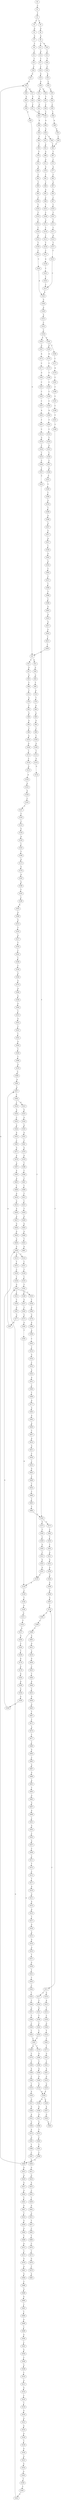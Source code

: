 strict digraph  {
	S0 -> S1 [ label = C ];
	S1 -> S2 [ label = T ];
	S2 -> S3 [ label = G ];
	S2 -> S4 [ label = C ];
	S3 -> S5 [ label = G ];
	S4 -> S6 [ label = G ];
	S5 -> S7 [ label = G ];
	S6 -> S8 [ label = G ];
	S7 -> S9 [ label = T ];
	S8 -> S10 [ label = G ];
	S8 -> S11 [ label = C ];
	S9 -> S12 [ label = C ];
	S10 -> S13 [ label = C ];
	S11 -> S14 [ label = A ];
	S12 -> S15 [ label = C ];
	S13 -> S16 [ label = T ];
	S14 -> S17 [ label = C ];
	S15 -> S18 [ label = C ];
	S16 -> S19 [ label = C ];
	S17 -> S20 [ label = C ];
	S18 -> S21 [ label = G ];
	S19 -> S22 [ label = A ];
	S20 -> S23 [ label = G ];
	S21 -> S24 [ label = A ];
	S22 -> S25 [ label = C ];
	S23 -> S26 [ label = A ];
	S24 -> S27 [ label = G ];
	S24 -> S28 [ label = A ];
	S25 -> S29 [ label = G ];
	S26 -> S30 [ label = G ];
	S26 -> S31 [ label = A ];
	S27 -> S32 [ label = T ];
	S28 -> S33 [ label = G ];
	S29 -> S34 [ label = T ];
	S30 -> S35 [ label = T ];
	S31 -> S36 [ label = T ];
	S32 -> S37 [ label = C ];
	S33 -> S38 [ label = T ];
	S34 -> S39 [ label = C ];
	S35 -> S40 [ label = C ];
	S36 -> S41 [ label = G ];
	S37 -> S42 [ label = C ];
	S38 -> S43 [ label = C ];
	S39 -> S44 [ label = C ];
	S40 -> S42 [ label = C ];
	S41 -> S45 [ label = T ];
	S42 -> S46 [ label = A ];
	S43 -> S47 [ label = G ];
	S44 -> S48 [ label = A ];
	S45 -> S49 [ label = A ];
	S46 -> S50 [ label = G ];
	S47 -> S51 [ label = C ];
	S47 -> S52 [ label = A ];
	S48 -> S53 [ label = G ];
	S49 -> S54 [ label = G ];
	S50 -> S55 [ label = T ];
	S50 -> S56 [ label = C ];
	S51 -> S57 [ label = G ];
	S52 -> S58 [ label = G ];
	S53 -> S59 [ label = C ];
	S54 -> S60 [ label = T ];
	S55 -> S61 [ label = A ];
	S56 -> S62 [ label = T ];
	S57 -> S63 [ label = G ];
	S58 -> S64 [ label = G ];
	S59 -> S62 [ label = T ];
	S60 -> S65 [ label = T ];
	S61 -> S66 [ label = G ];
	S62 -> S67 [ label = T ];
	S63 -> S68 [ label = C ];
	S64 -> S69 [ label = T ];
	S65 -> S70 [ label = T ];
	S66 -> S71 [ label = G ];
	S67 -> S72 [ label = C ];
	S68 -> S73 [ label = T ];
	S69 -> S74 [ label = A ];
	S70 -> S75 [ label = C ];
	S71 -> S76 [ label = G ];
	S72 -> S77 [ label = A ];
	S73 -> S78 [ label = A ];
	S74 -> S79 [ label = T ];
	S75 -> S80 [ label = A ];
	S76 -> S81 [ label = T ];
	S77 -> S82 [ label = C ];
	S78 -> S83 [ label = T ];
	S79 -> S84 [ label = A ];
	S80 -> S85 [ label = C ];
	S81 -> S86 [ label = C ];
	S82 -> S87 [ label = G ];
	S83 -> S88 [ label = A ];
	S84 -> S89 [ label = A ];
	S85 -> S90 [ label = T ];
	S86 -> S91 [ label = A ];
	S87 -> S92 [ label = C ];
	S88 -> S93 [ label = G ];
	S89 -> S94 [ label = G ];
	S90 -> S95 [ label = C ];
	S91 -> S96 [ label = C ];
	S92 -> S97 [ label = C ];
	S93 -> S98 [ label = T ];
	S94 -> S99 [ label = T ];
	S95 -> S100 [ label = C ];
	S96 -> S101 [ label = T ];
	S97 -> S102 [ label = C ];
	S98 -> S103 [ label = A ];
	S99 -> S104 [ label = C ];
	S100 -> S105 [ label = T ];
	S101 -> S106 [ label = C ];
	S102 -> S107 [ label = T ];
	S103 -> S108 [ label = G ];
	S104 -> S109 [ label = G ];
	S105 -> S110 [ label = T ];
	S106 -> S111 [ label = G ];
	S107 -> S112 [ label = T ];
	S108 -> S113 [ label = C ];
	S109 -> S114 [ label = T ];
	S110 -> S115 [ label = T ];
	S111 -> S116 [ label = C ];
	S112 -> S117 [ label = C ];
	S113 -> S118 [ label = C ];
	S114 -> S119 [ label = G ];
	S115 -> S120 [ label = C ];
	S116 -> S121 [ label = T ];
	S117 -> S122 [ label = A ];
	S118 -> S123 [ label = G ];
	S119 -> S124 [ label = G ];
	S120 -> S125 [ label = A ];
	S121 -> S126 [ label = T ];
	S122 -> S127 [ label = T ];
	S123 -> S128 [ label = A ];
	S124 -> S129 [ label = T ];
	S125 -> S130 [ label = T ];
	S126 -> S131 [ label = C ];
	S127 -> S132 [ label = C ];
	S128 -> S133 [ label = A ];
	S129 -> S134 [ label = A ];
	S130 -> S135 [ label = C ];
	S131 -> S136 [ label = A ];
	S132 -> S137 [ label = C ];
	S133 -> S138 [ label = A ];
	S134 -> S139 [ label = C ];
	S135 -> S140 [ label = C ];
	S136 -> S141 [ label = T ];
	S137 -> S142 [ label = A ];
	S138 -> S143 [ label = C ];
	S139 -> S144 [ label = C ];
	S140 -> S142 [ label = A ];
	S141 -> S145 [ label = C ];
	S142 -> S146 [ label = G ];
	S143 -> S147 [ label = C ];
	S144 -> S148 [ label = G ];
	S145 -> S137 [ label = C ];
	S146 -> S149 [ label = A ];
	S147 -> S150 [ label = C ];
	S148 -> S151 [ label = G ];
	S149 -> S152 [ label = A ];
	S150 -> S153 [ label = C ];
	S151 -> S154 [ label = T ];
	S152 -> S155 [ label = C ];
	S153 -> S156 [ label = G ];
	S154 -> S157 [ label = G ];
	S155 -> S158 [ label = C ];
	S156 -> S159 [ label = A ];
	S157 -> S160 [ label = G ];
	S158 -> S161 [ label = A ];
	S158 -> S162 [ label = G ];
	S159 -> S163 [ label = C ];
	S160 -> S164 [ label = T ];
	S161 -> S165 [ label = G ];
	S161 -> S166 [ label = C ];
	S162 -> S167 [ label = G ];
	S163 -> S168 [ label = T ];
	S164 -> S169 [ label = T ];
	S165 -> S170 [ label = A ];
	S166 -> S171 [ label = C ];
	S167 -> S172 [ label = A ];
	S168 -> S173 [ label = A ];
	S169 -> S174 [ label = A ];
	S170 -> S175 [ label = C ];
	S171 -> S176 [ label = A ];
	S172 -> S177 [ label = C ];
	S173 -> S178 [ label = G ];
	S174 -> S179 [ label = G ];
	S175 -> S180 [ label = T ];
	S176 -> S181 [ label = C ];
	S177 -> S182 [ label = G ];
	S178 -> S183 [ label = A ];
	S179 -> S184 [ label = A ];
	S180 -> S185 [ label = C ];
	S181 -> S186 [ label = C ];
	S182 -> S187 [ label = C ];
	S183 -> S188 [ label = A ];
	S184 -> S189 [ label = A ];
	S185 -> S190 [ label = C ];
	S186 -> S191 [ label = C ];
	S187 -> S192 [ label = C ];
	S188 -> S193 [ label = T ];
	S189 -> S194 [ label = G ];
	S190 -> S195 [ label = C ];
	S191 -> S196 [ label = C ];
	S192 -> S197 [ label = C ];
	S193 -> S198 [ label = C ];
	S194 -> S199 [ label = G ];
	S195 -> S200 [ label = A ];
	S196 -> S201 [ label = T ];
	S197 -> S202 [ label = A ];
	S198 -> S203 [ label = G ];
	S199 -> S204 [ label = G ];
	S200 -> S205 [ label = T ];
	S201 -> S206 [ label = T ];
	S202 -> S207 [ label = T ];
	S203 -> S208 [ label = G ];
	S204 -> S209 [ label = G ];
	S205 -> S210 [ label = C ];
	S206 -> S211 [ label = C ];
	S207 -> S212 [ label = C ];
	S208 -> S213 [ label = G ];
	S209 -> S214 [ label = T ];
	S209 -> S215 [ label = G ];
	S210 -> S216 [ label = T ];
	S211 -> S217 [ label = C ];
	S211 -> S218 [ label = G ];
	S212 -> S219 [ label = G ];
	S213 -> S220 [ label = T ];
	S214 -> S221 [ label = C ];
	S215 -> S222 [ label = T ];
	S216 -> S223 [ label = G ];
	S217 -> S224 [ label = T ];
	S218 -> S225 [ label = A ];
	S219 -> S226 [ label = T ];
	S220 -> S227 [ label = A ];
	S221 -> S228 [ label = T ];
	S222 -> S229 [ label = C ];
	S223 -> S230 [ label = C ];
	S224 -> S231 [ label = G ];
	S225 -> S232 [ label = T ];
	S226 -> S233 [ label = C ];
	S227 -> S234 [ label = T ];
	S228 -> S235 [ label = C ];
	S229 -> S236 [ label = C ];
	S230 -> S237 [ label = C ];
	S231 -> S238 [ label = T ];
	S232 -> S239 [ label = C ];
	S233 -> S240 [ label = C ];
	S234 -> S241 [ label = C ];
	S235 -> S242 [ label = T ];
	S236 -> S243 [ label = G ];
	S237 -> S244 [ label = A ];
	S238 -> S245 [ label = C ];
	S239 -> S246 [ label = G ];
	S240 -> S247 [ label = T ];
	S241 -> S248 [ label = C ];
	S242 -> S249 [ label = C ];
	S243 -> S250 [ label = C ];
	S243 -> S251 [ label = T ];
	S244 -> S252 [ label = G ];
	S245 -> S253 [ label = C ];
	S246 -> S254 [ label = T ];
	S247 -> S255 [ label = C ];
	S248 -> S256 [ label = C ];
	S249 -> S257 [ label = G ];
	S250 -> S258 [ label = C ];
	S251 -> S259 [ label = C ];
	S252 -> S260 [ label = T ];
	S253 -> S261 [ label = T ];
	S254 -> S262 [ label = T ];
	S255 -> S263 [ label = T ];
	S256 -> S264 [ label = G ];
	S257 -> S265 [ label = T ];
	S258 -> S266 [ label = G ];
	S259 -> S267 [ label = G ];
	S260 -> S268 [ label = C ];
	S261 -> S269 [ label = A ];
	S261 -> S270 [ label = T ];
	S262 -> S271 [ label = T ];
	S263 -> S272 [ label = T ];
	S263 -> S273 [ label = G ];
	S264 -> S274 [ label = A ];
	S265 -> S275 [ label = G ];
	S266 -> S276 [ label = G ];
	S267 -> S277 [ label = G ];
	S268 -> S278 [ label = G ];
	S269 -> S279 [ label = C ];
	S270 -> S280 [ label = G ];
	S271 -> S281 [ label = G ];
	S272 -> S282 [ label = C ];
	S273 -> S283 [ label = T ];
	S274 -> S284 [ label = A ];
	S275 -> S285 [ label = G ];
	S276 -> S286 [ label = A ];
	S277 -> S287 [ label = A ];
	S278 -> S288 [ label = T ];
	S279 -> S289 [ label = T ];
	S280 -> S290 [ label = T ];
	S281 -> S291 [ label = T ];
	S282 -> S292 [ label = T ];
	S283 -> S293 [ label = C ];
	S284 -> S294 [ label = A ];
	S285 -> S295 [ label = T ];
	S286 -> S296 [ label = A ];
	S287 -> S297 [ label = A ];
	S288 -> S298 [ label = A ];
	S289 -> S299 [ label = A ];
	S290 -> S300 [ label = A ];
	S291 -> S301 [ label = A ];
	S292 -> S302 [ label = C ];
	S293 -> S303 [ label = G ];
	S294 -> S304 [ label = G ];
	S295 -> S134 [ label = A ];
	S296 -> S305 [ label = C ];
	S297 -> S306 [ label = C ];
	S298 -> S307 [ label = A ];
	S299 -> S308 [ label = C ];
	S300 -> S309 [ label = G ];
	S301 -> S310 [ label = G ];
	S302 -> S311 [ label = G ];
	S303 -> S312 [ label = T ];
	S304 -> S313 [ label = T ];
	S305 -> S314 [ label = T ];
	S306 -> S315 [ label = A ];
	S306 -> S316 [ label = T ];
	S307 -> S317 [ label = G ];
	S308 -> S318 [ label = C ];
	S309 -> S319 [ label = G ];
	S310 -> S320 [ label = G ];
	S311 -> S321 [ label = G ];
	S312 -> S322 [ label = G ];
	S313 -> S323 [ label = G ];
	S314 -> S324 [ label = G ];
	S315 -> S325 [ label = G ];
	S316 -> S326 [ label = A ];
	S317 -> S327 [ label = A ];
	S318 -> S328 [ label = A ];
	S319 -> S329 [ label = A ];
	S320 -> S329 [ label = A ];
	S321 -> S330 [ label = A ];
	S322 -> S331 [ label = G ];
	S323 -> S332 [ label = T ];
	S324 -> S333 [ label = C ];
	S325 -> S334 [ label = G ];
	S326 -> S335 [ label = C ];
	S327 -> S336 [ label = C ];
	S328 -> S337 [ label = G ];
	S329 -> S338 [ label = G ];
	S329 -> S339 [ label = A ];
	S330 -> S340 [ label = G ];
	S331 -> S129 [ label = T ];
	S332 -> S341 [ label = C ];
	S333 -> S342 [ label = A ];
	S334 -> S343 [ label = A ];
	S335 -> S344 [ label = A ];
	S336 -> S345 [ label = G ];
	S337 -> S346 [ label = G ];
	S338 -> S347 [ label = A ];
	S339 -> S348 [ label = A ];
	S340 -> S349 [ label = A ];
	S341 -> S350 [ label = G ];
	S342 -> S351 [ label = A ];
	S343 -> S352 [ label = A ];
	S344 -> S353 [ label = A ];
	S345 -> S354 [ label = G ];
	S346 -> S355 [ label = A ];
	S347 -> S356 [ label = G ];
	S348 -> S357 [ label = G ];
	S349 -> S358 [ label = G ];
	S350 -> S359 [ label = T ];
	S351 -> S360 [ label = C ];
	S352 -> S361 [ label = T ];
	S353 -> S362 [ label = C ];
	S354 -> S363 [ label = C ];
	S355 -> S364 [ label = G ];
	S356 -> S365 [ label = G ];
	S357 -> S366 [ label = G ];
	S358 -> S367 [ label = G ];
	S359 -> S368 [ label = C ];
	S360 -> S369 [ label = C ];
	S361 -> S370 [ label = A ];
	S362 -> S371 [ label = G ];
	S363 -> S372 [ label = T ];
	S364 -> S373 [ label = A ];
	S365 -> S374 [ label = T ];
	S366 -> S375 [ label = T ];
	S367 -> S374 [ label = T ];
	S368 -> S376 [ label = G ];
	S369 -> S377 [ label = A ];
	S370 -> S378 [ label = G ];
	S371 -> S379 [ label = A ];
	S372 -> S380 [ label = C ];
	S373 -> S381 [ label = G ];
	S374 -> S382 [ label = C ];
	S375 -> S383 [ label = C ];
	S376 -> S384 [ label = G ];
	S377 -> S385 [ label = G ];
	S378 -> S386 [ label = T ];
	S379 -> S387 [ label = A ];
	S380 -> S388 [ label = T ];
	S381 -> S389 [ label = T ];
	S382 -> S390 [ label = C ];
	S383 -> S391 [ label = C ];
	S384 -> S392 [ label = A ];
	S385 -> S393 [ label = A ];
	S386 -> S394 [ label = C ];
	S387 -> S395 [ label = A ];
	S388 -> S396 [ label = C ];
	S389 -> S397 [ label = C ];
	S390 -> S398 [ label = C ];
	S391 -> S399 [ label = C ];
	S392 -> S297 [ label = A ];
	S393 -> S400 [ label = A ];
	S394 -> S401 [ label = T ];
	S395 -> S402 [ label = A ];
	S396 -> S403 [ label = G ];
	S397 -> S404 [ label = A ];
	S398 -> S405 [ label = A ];
	S398 -> S406 [ label = G ];
	S399 -> S406 [ label = G ];
	S400 -> S407 [ label = C ];
	S401 -> S408 [ label = C ];
	S402 -> S409 [ label = C ];
	S403 -> S410 [ label = A ];
	S404 -> S411 [ label = G ];
	S405 -> S412 [ label = G ];
	S406 -> S413 [ label = G ];
	S406 -> S24 [ label = A ];
	S407 -> S414 [ label = A ];
	S408 -> S415 [ label = T ];
	S409 -> S416 [ label = A ];
	S410 -> S417 [ label = A ];
	S411 -> S418 [ label = G ];
	S412 -> S419 [ label = A ];
	S413 -> S420 [ label = A ];
	S414 -> S421 [ label = G ];
	S415 -> S422 [ label = C ];
	S416 -> S423 [ label = G ];
	S417 -> S424 [ label = G ];
	S418 -> S425 [ label = A ];
	S419 -> S426 [ label = G ];
	S420 -> S427 [ label = G ];
	S421 -> S428 [ label = C ];
	S422 -> S429 [ label = T ];
	S423 -> S430 [ label = A ];
	S424 -> S431 [ label = T ];
	S425 -> S432 [ label = C ];
	S426 -> S433 [ label = C ];
	S427 -> S434 [ label = G ];
	S428 -> S435 [ label = C ];
	S429 -> S436 [ label = G ];
	S430 -> S437 [ label = A ];
	S431 -> S438 [ label = C ];
	S432 -> S439 [ label = C ];
	S433 -> S440 [ label = C ];
	S434 -> S441 [ label = C ];
	S435 -> S442 [ label = G ];
	S436 -> S443 [ label = A ];
	S437 -> S444 [ label = G ];
	S438 -> S47 [ label = G ];
	S439 -> S445 [ label = A ];
	S440 -> S446 [ label = A ];
	S441 -> S447 [ label = G ];
	S442 -> S448 [ label = T ];
	S443 -> S449 [ label = G ];
	S444 -> S450 [ label = G ];
	S445 -> S451 [ label = G ];
	S446 -> S452 [ label = C ];
	S447 -> S453 [ label = T ];
	S448 -> S454 [ label = C ];
	S449 -> S455 [ label = T ];
	S450 -> S456 [ label = G ];
	S451 -> S457 [ label = T ];
	S452 -> S458 [ label = G ];
	S453 -> S459 [ label = G ];
	S454 -> S460 [ label = C ];
	S455 -> S461 [ label = A ];
	S456 -> S209 [ label = G ];
	S457 -> S462 [ label = C ];
	S458 -> S463 [ label = G ];
	S459 -> S464 [ label = G ];
	S460 -> S465 [ label = T ];
	S462 -> S466 [ label = T ];
	S463 -> S467 [ label = T ];
	S464 -> S468 [ label = T ];
	S465 -> S469 [ label = C ];
	S466 -> S470 [ label = C ];
	S467 -> S471 [ label = T ];
	S468 -> S472 [ label = A ];
	S469 -> S263 [ label = T ];
	S470 -> S473 [ label = T ];
	S471 -> S474 [ label = A ];
	S472 -> S475 [ label = T ];
	S473 -> S476 [ label = G ];
	S474 -> S477 [ label = C ];
	S475 -> S478 [ label = G ];
	S476 -> S479 [ label = T ];
	S477 -> S480 [ label = T ];
	S478 -> S481 [ label = A ];
	S479 -> S482 [ label = A ];
	S480 -> S483 [ label = G ];
	S481 -> S484 [ label = G ];
	S483 -> S485 [ label = C ];
	S484 -> S486 [ label = C ];
	S485 -> S487 [ label = A ];
	S486 -> S488 [ label = G ];
	S487 -> S489 [ label = G ];
	S488 -> S490 [ label = G ];
	S489 -> S491 [ label = A ];
	S490 -> S492 [ label = T ];
	S491 -> S493 [ label = C ];
	S492 -> S494 [ label = C ];
	S493 -> S495 [ label = G ];
	S494 -> S496 [ label = G ];
	S495 -> S497 [ label = G ];
	S496 -> S498 [ label = C ];
	S497 -> S499 [ label = A ];
	S498 -> S500 [ label = A ];
	S499 -> S501 [ label = C ];
	S500 -> S502 [ label = C ];
	S501 -> S503 [ label = A ];
	S502 -> S504 [ label = G ];
	S503 -> S505 [ label = C ];
	S504 -> S506 [ label = C ];
	S505 -> S507 [ label = A ];
	S506 -> S508 [ label = G ];
	S507 -> S509 [ label = C ];
	S508 -> S510 [ label = C ];
	S509 -> S511 [ label = C ];
	S510 -> S512 [ label = G ];
	S511 -> S513 [ label = T ];
	S512 -> S514 [ label = G ];
	S513 -> S515 [ label = C ];
	S514 -> S516 [ label = C ];
	S515 -> S517 [ label = T ];
	S516 -> S518 [ label = T ];
	S517 -> S519 [ label = A ];
	S518 -> S520 [ label = G ];
	S519 -> S521 [ label = G ];
	S520 -> S522 [ label = G ];
	S521 -> S523 [ label = A ];
	S522 -> S524 [ label = A ];
	S523 -> S525 [ label = A ];
	S524 -> S526 [ label = A ];
	S525 -> S527 [ label = C ];
	S526 -> S528 [ label = T ];
	S527 -> S529 [ label = G ];
	S528 -> S530 [ label = G ];
	S529 -> S531 [ label = A ];
	S530 -> S532 [ label = G ];
	S531 -> S533 [ label = G ];
	S532 -> S534 [ label = G ];
	S533 -> S535 [ label = G ];
	S534 -> S536 [ label = G ];
	S535 -> S537 [ label = T ];
	S536 -> S538 [ label = T ];
	S537 -> S539 [ label = G ];
	S538 -> S540 [ label = C ];
	S539 -> S541 [ label = T ];
	S540 -> S542 [ label = C ];
	S541 -> S543 [ label = C ];
	S542 -> S243 [ label = G ];
	S543 -> S544 [ label = C ];
	S544 -> S545 [ label = C ];
	S545 -> S546 [ label = T ];
	S546 -> S547 [ label = G ];
	S547 -> S548 [ label = T ];
	S548 -> S549 [ label = C ];
	S549 -> S550 [ label = C ];
	S550 -> S261 [ label = T ];
}

